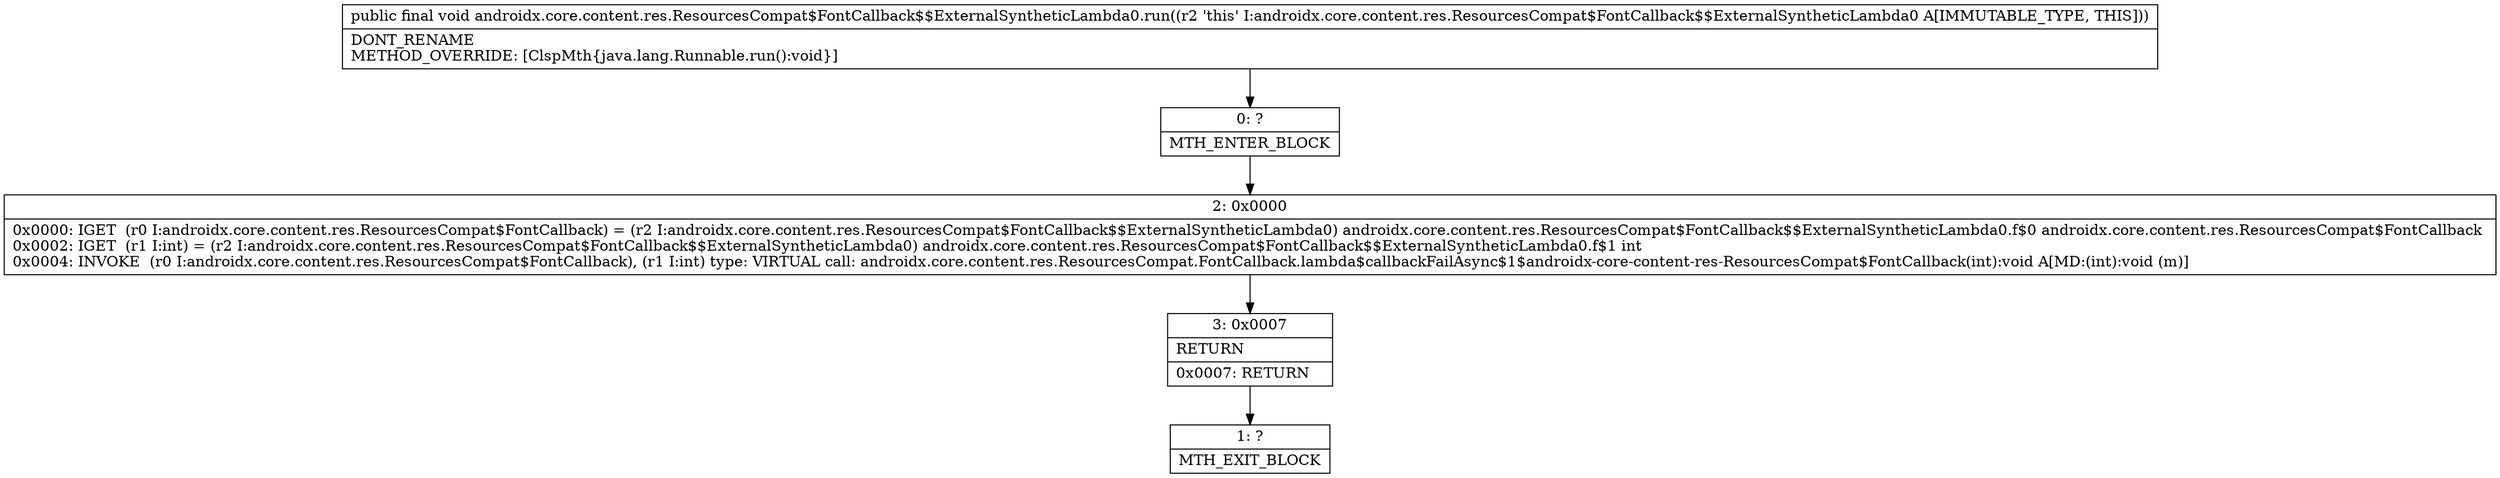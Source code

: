 digraph "CFG forandroidx.core.content.res.ResourcesCompat$FontCallback$$ExternalSyntheticLambda0.run()V" {
Node_0 [shape=record,label="{0\:\ ?|MTH_ENTER_BLOCK\l}"];
Node_2 [shape=record,label="{2\:\ 0x0000|0x0000: IGET  (r0 I:androidx.core.content.res.ResourcesCompat$FontCallback) = (r2 I:androidx.core.content.res.ResourcesCompat$FontCallback$$ExternalSyntheticLambda0) androidx.core.content.res.ResourcesCompat$FontCallback$$ExternalSyntheticLambda0.f$0 androidx.core.content.res.ResourcesCompat$FontCallback \l0x0002: IGET  (r1 I:int) = (r2 I:androidx.core.content.res.ResourcesCompat$FontCallback$$ExternalSyntheticLambda0) androidx.core.content.res.ResourcesCompat$FontCallback$$ExternalSyntheticLambda0.f$1 int \l0x0004: INVOKE  (r0 I:androidx.core.content.res.ResourcesCompat$FontCallback), (r1 I:int) type: VIRTUAL call: androidx.core.content.res.ResourcesCompat.FontCallback.lambda$callbackFailAsync$1$androidx\-core\-content\-res\-ResourcesCompat$FontCallback(int):void A[MD:(int):void (m)]\l}"];
Node_3 [shape=record,label="{3\:\ 0x0007|RETURN\l|0x0007: RETURN   \l}"];
Node_1 [shape=record,label="{1\:\ ?|MTH_EXIT_BLOCK\l}"];
MethodNode[shape=record,label="{public final void androidx.core.content.res.ResourcesCompat$FontCallback$$ExternalSyntheticLambda0.run((r2 'this' I:androidx.core.content.res.ResourcesCompat$FontCallback$$ExternalSyntheticLambda0 A[IMMUTABLE_TYPE, THIS]))  | DONT_RENAME\lMETHOD_OVERRIDE: [ClspMth\{java.lang.Runnable.run():void\}]\l}"];
MethodNode -> Node_0;Node_0 -> Node_2;
Node_2 -> Node_3;
Node_3 -> Node_1;
}

